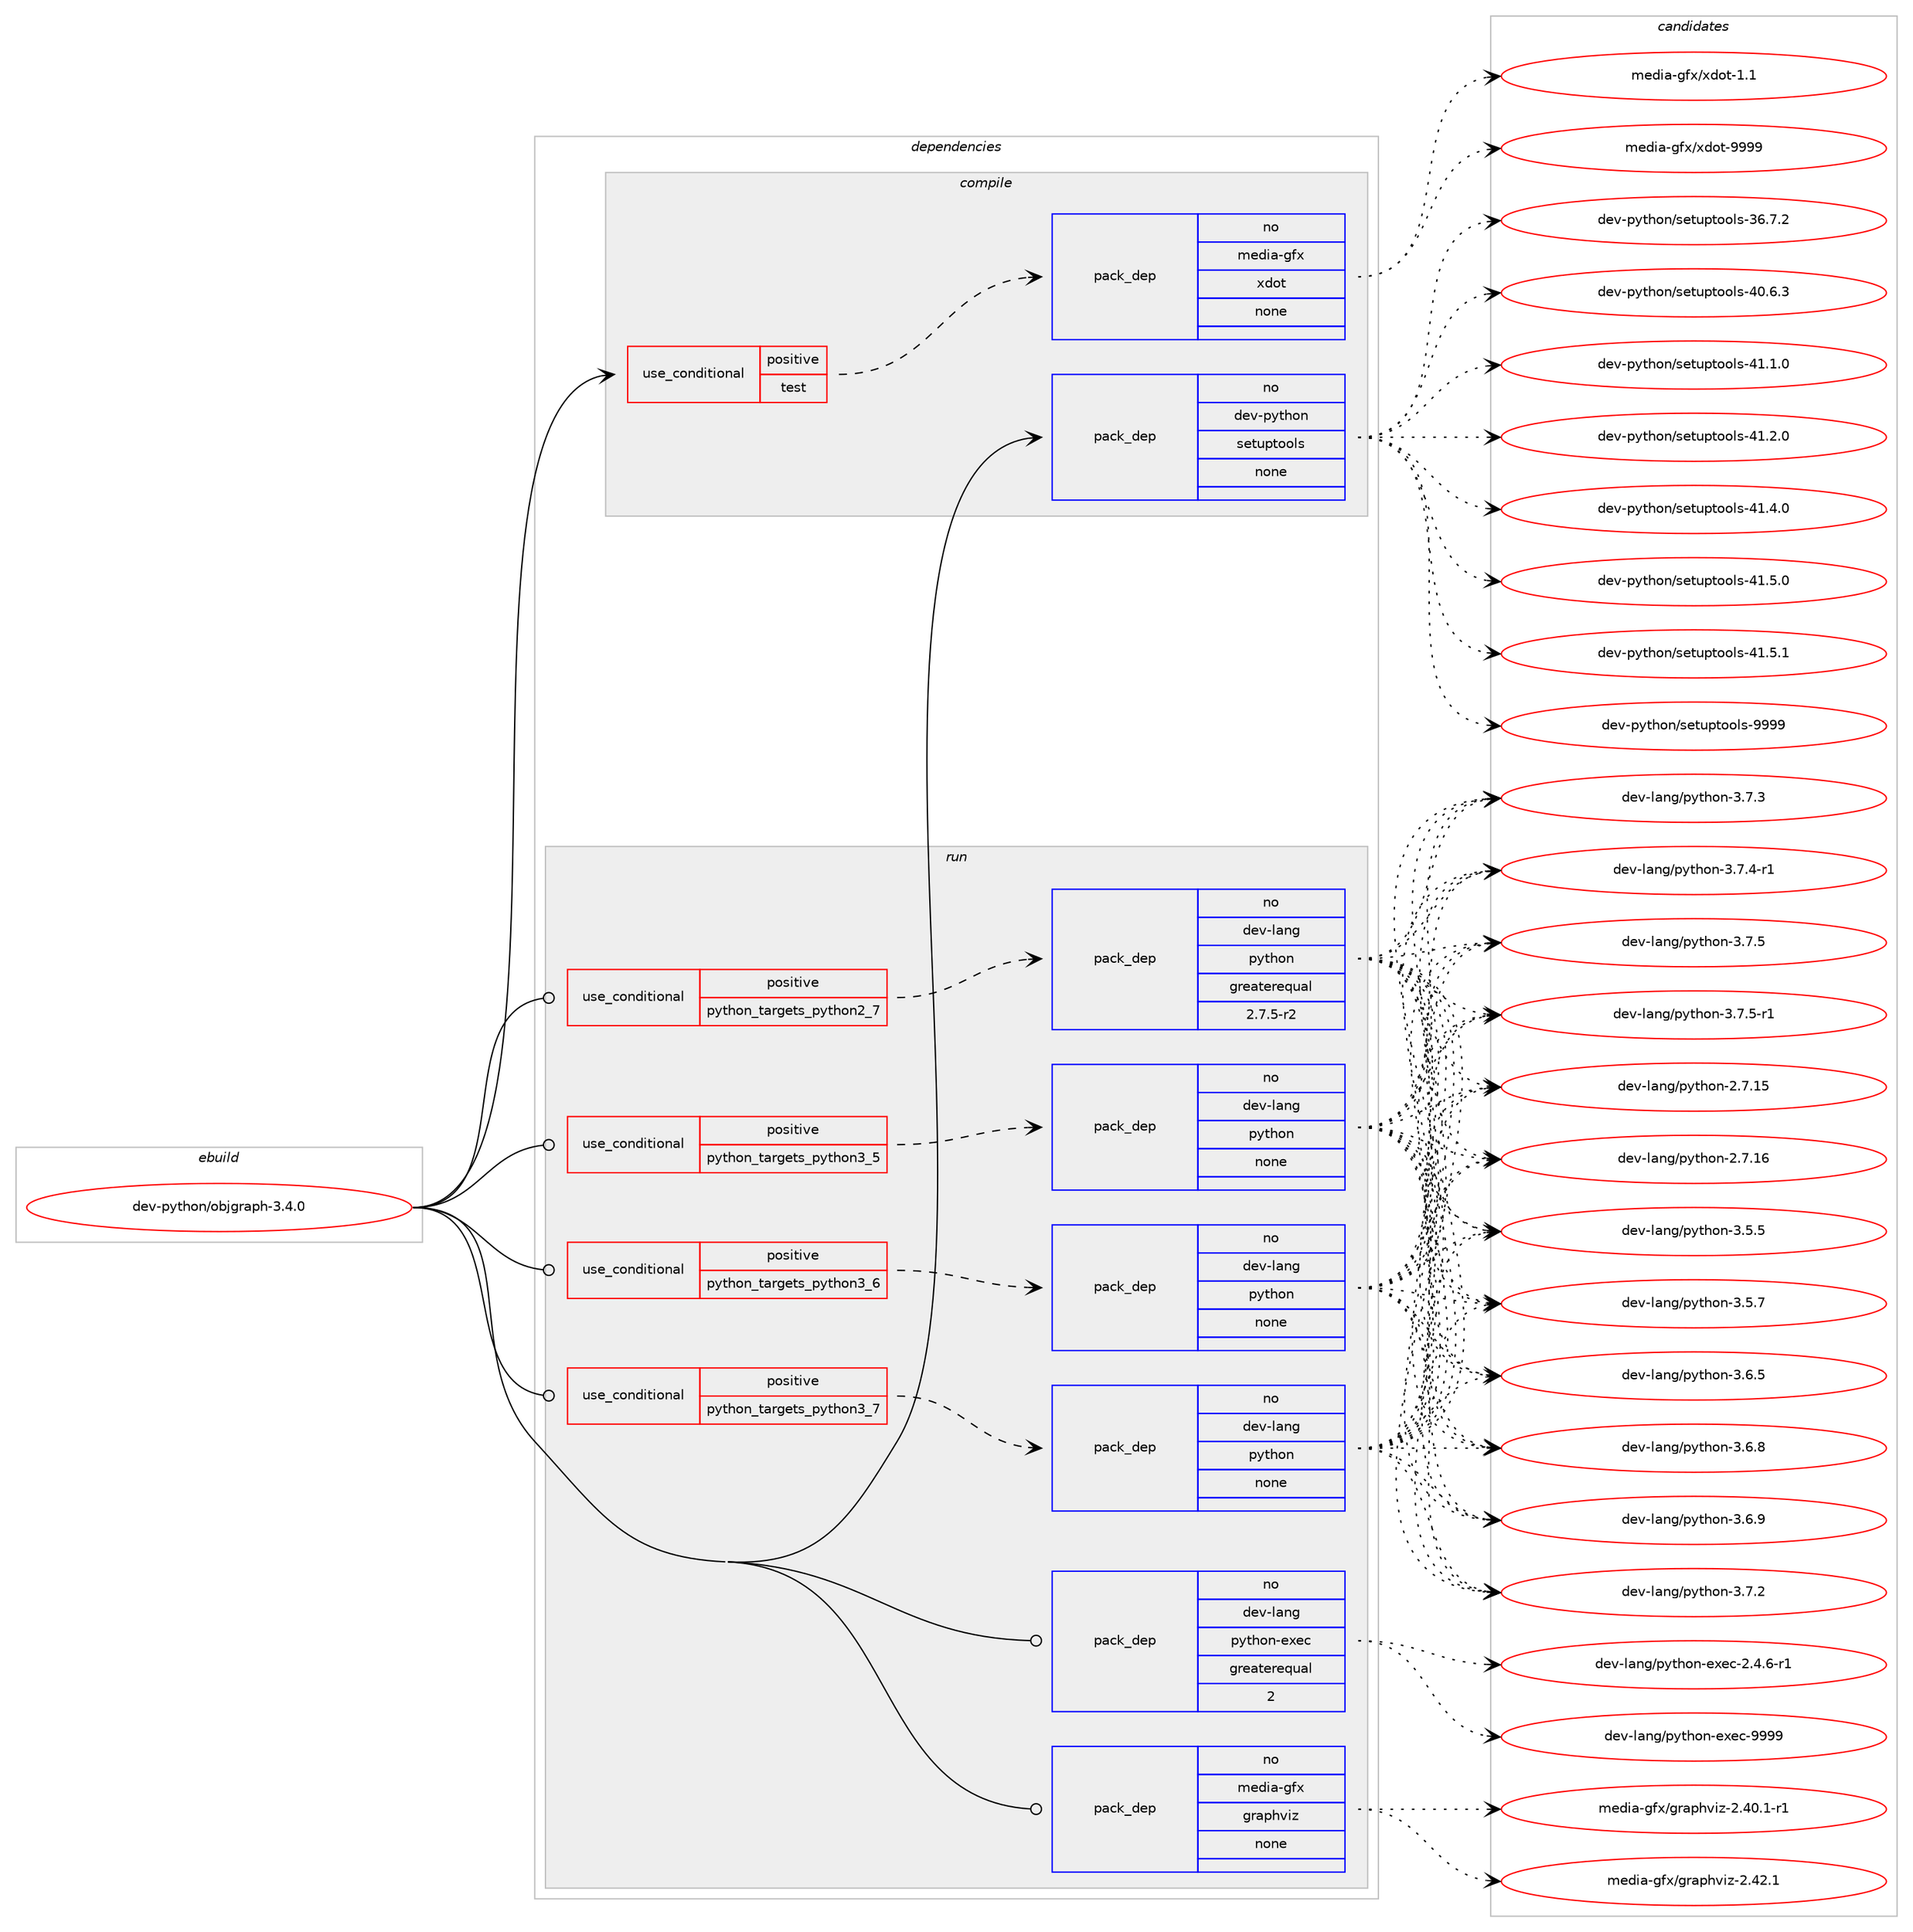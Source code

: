 digraph prolog {

# *************
# Graph options
# *************

newrank=true;
concentrate=true;
compound=true;
graph [rankdir=LR,fontname=Helvetica,fontsize=10,ranksep=1.5];#, ranksep=2.5, nodesep=0.2];
edge  [arrowhead=vee];
node  [fontname=Helvetica,fontsize=10];

# **********
# The ebuild
# **********

subgraph cluster_leftcol {
color=gray;
rank=same;
label=<<i>ebuild</i>>;
id [label="dev-python/objgraph-3.4.0", color=red, width=4, href="../dev-python/objgraph-3.4.0.svg"];
}

# ****************
# The dependencies
# ****************

subgraph cluster_midcol {
color=gray;
label=<<i>dependencies</i>>;
subgraph cluster_compile {
fillcolor="#eeeeee";
style=filled;
label=<<i>compile</i>>;
subgraph cond143519 {
dependency617783 [label=<<TABLE BORDER="0" CELLBORDER="1" CELLSPACING="0" CELLPADDING="4"><TR><TD ROWSPAN="3" CELLPADDING="10">use_conditional</TD></TR><TR><TD>positive</TD></TR><TR><TD>test</TD></TR></TABLE>>, shape=none, color=red];
subgraph pack462456 {
dependency617784 [label=<<TABLE BORDER="0" CELLBORDER="1" CELLSPACING="0" CELLPADDING="4" WIDTH="220"><TR><TD ROWSPAN="6" CELLPADDING="30">pack_dep</TD></TR><TR><TD WIDTH="110">no</TD></TR><TR><TD>media-gfx</TD></TR><TR><TD>xdot</TD></TR><TR><TD>none</TD></TR><TR><TD></TD></TR></TABLE>>, shape=none, color=blue];
}
dependency617783:e -> dependency617784:w [weight=20,style="dashed",arrowhead="vee"];
}
id:e -> dependency617783:w [weight=20,style="solid",arrowhead="vee"];
subgraph pack462457 {
dependency617785 [label=<<TABLE BORDER="0" CELLBORDER="1" CELLSPACING="0" CELLPADDING="4" WIDTH="220"><TR><TD ROWSPAN="6" CELLPADDING="30">pack_dep</TD></TR><TR><TD WIDTH="110">no</TD></TR><TR><TD>dev-python</TD></TR><TR><TD>setuptools</TD></TR><TR><TD>none</TD></TR><TR><TD></TD></TR></TABLE>>, shape=none, color=blue];
}
id:e -> dependency617785:w [weight=20,style="solid",arrowhead="vee"];
}
subgraph cluster_compileandrun {
fillcolor="#eeeeee";
style=filled;
label=<<i>compile and run</i>>;
}
subgraph cluster_run {
fillcolor="#eeeeee";
style=filled;
label=<<i>run</i>>;
subgraph cond143520 {
dependency617786 [label=<<TABLE BORDER="0" CELLBORDER="1" CELLSPACING="0" CELLPADDING="4"><TR><TD ROWSPAN="3" CELLPADDING="10">use_conditional</TD></TR><TR><TD>positive</TD></TR><TR><TD>python_targets_python2_7</TD></TR></TABLE>>, shape=none, color=red];
subgraph pack462458 {
dependency617787 [label=<<TABLE BORDER="0" CELLBORDER="1" CELLSPACING="0" CELLPADDING="4" WIDTH="220"><TR><TD ROWSPAN="6" CELLPADDING="30">pack_dep</TD></TR><TR><TD WIDTH="110">no</TD></TR><TR><TD>dev-lang</TD></TR><TR><TD>python</TD></TR><TR><TD>greaterequal</TD></TR><TR><TD>2.7.5-r2</TD></TR></TABLE>>, shape=none, color=blue];
}
dependency617786:e -> dependency617787:w [weight=20,style="dashed",arrowhead="vee"];
}
id:e -> dependency617786:w [weight=20,style="solid",arrowhead="odot"];
subgraph cond143521 {
dependency617788 [label=<<TABLE BORDER="0" CELLBORDER="1" CELLSPACING="0" CELLPADDING="4"><TR><TD ROWSPAN="3" CELLPADDING="10">use_conditional</TD></TR><TR><TD>positive</TD></TR><TR><TD>python_targets_python3_5</TD></TR></TABLE>>, shape=none, color=red];
subgraph pack462459 {
dependency617789 [label=<<TABLE BORDER="0" CELLBORDER="1" CELLSPACING="0" CELLPADDING="4" WIDTH="220"><TR><TD ROWSPAN="6" CELLPADDING="30">pack_dep</TD></TR><TR><TD WIDTH="110">no</TD></TR><TR><TD>dev-lang</TD></TR><TR><TD>python</TD></TR><TR><TD>none</TD></TR><TR><TD></TD></TR></TABLE>>, shape=none, color=blue];
}
dependency617788:e -> dependency617789:w [weight=20,style="dashed",arrowhead="vee"];
}
id:e -> dependency617788:w [weight=20,style="solid",arrowhead="odot"];
subgraph cond143522 {
dependency617790 [label=<<TABLE BORDER="0" CELLBORDER="1" CELLSPACING="0" CELLPADDING="4"><TR><TD ROWSPAN="3" CELLPADDING="10">use_conditional</TD></TR><TR><TD>positive</TD></TR><TR><TD>python_targets_python3_6</TD></TR></TABLE>>, shape=none, color=red];
subgraph pack462460 {
dependency617791 [label=<<TABLE BORDER="0" CELLBORDER="1" CELLSPACING="0" CELLPADDING="4" WIDTH="220"><TR><TD ROWSPAN="6" CELLPADDING="30">pack_dep</TD></TR><TR><TD WIDTH="110">no</TD></TR><TR><TD>dev-lang</TD></TR><TR><TD>python</TD></TR><TR><TD>none</TD></TR><TR><TD></TD></TR></TABLE>>, shape=none, color=blue];
}
dependency617790:e -> dependency617791:w [weight=20,style="dashed",arrowhead="vee"];
}
id:e -> dependency617790:w [weight=20,style="solid",arrowhead="odot"];
subgraph cond143523 {
dependency617792 [label=<<TABLE BORDER="0" CELLBORDER="1" CELLSPACING="0" CELLPADDING="4"><TR><TD ROWSPAN="3" CELLPADDING="10">use_conditional</TD></TR><TR><TD>positive</TD></TR><TR><TD>python_targets_python3_7</TD></TR></TABLE>>, shape=none, color=red];
subgraph pack462461 {
dependency617793 [label=<<TABLE BORDER="0" CELLBORDER="1" CELLSPACING="0" CELLPADDING="4" WIDTH="220"><TR><TD ROWSPAN="6" CELLPADDING="30">pack_dep</TD></TR><TR><TD WIDTH="110">no</TD></TR><TR><TD>dev-lang</TD></TR><TR><TD>python</TD></TR><TR><TD>none</TD></TR><TR><TD></TD></TR></TABLE>>, shape=none, color=blue];
}
dependency617792:e -> dependency617793:w [weight=20,style="dashed",arrowhead="vee"];
}
id:e -> dependency617792:w [weight=20,style="solid",arrowhead="odot"];
subgraph pack462462 {
dependency617794 [label=<<TABLE BORDER="0" CELLBORDER="1" CELLSPACING="0" CELLPADDING="4" WIDTH="220"><TR><TD ROWSPAN="6" CELLPADDING="30">pack_dep</TD></TR><TR><TD WIDTH="110">no</TD></TR><TR><TD>dev-lang</TD></TR><TR><TD>python-exec</TD></TR><TR><TD>greaterequal</TD></TR><TR><TD>2</TD></TR></TABLE>>, shape=none, color=blue];
}
id:e -> dependency617794:w [weight=20,style="solid",arrowhead="odot"];
subgraph pack462463 {
dependency617795 [label=<<TABLE BORDER="0" CELLBORDER="1" CELLSPACING="0" CELLPADDING="4" WIDTH="220"><TR><TD ROWSPAN="6" CELLPADDING="30">pack_dep</TD></TR><TR><TD WIDTH="110">no</TD></TR><TR><TD>media-gfx</TD></TR><TR><TD>graphviz</TD></TR><TR><TD>none</TD></TR><TR><TD></TD></TR></TABLE>>, shape=none, color=blue];
}
id:e -> dependency617795:w [weight=20,style="solid",arrowhead="odot"];
}
}

# **************
# The candidates
# **************

subgraph cluster_choices {
rank=same;
color=gray;
label=<<i>candidates</i>>;

subgraph choice462456 {
color=black;
nodesep=1;
choice10910110010597451031021204712010011111645494649 [label="media-gfx/xdot-1.1", color=red, width=4,href="../media-gfx/xdot-1.1.svg"];
choice1091011001059745103102120471201001111164557575757 [label="media-gfx/xdot-9999", color=red, width=4,href="../media-gfx/xdot-9999.svg"];
dependency617784:e -> choice10910110010597451031021204712010011111645494649:w [style=dotted,weight="100"];
dependency617784:e -> choice1091011001059745103102120471201001111164557575757:w [style=dotted,weight="100"];
}
subgraph choice462457 {
color=black;
nodesep=1;
choice100101118451121211161041111104711510111611711211611111110811545515446554650 [label="dev-python/setuptools-36.7.2", color=red, width=4,href="../dev-python/setuptools-36.7.2.svg"];
choice100101118451121211161041111104711510111611711211611111110811545524846544651 [label="dev-python/setuptools-40.6.3", color=red, width=4,href="../dev-python/setuptools-40.6.3.svg"];
choice100101118451121211161041111104711510111611711211611111110811545524946494648 [label="dev-python/setuptools-41.1.0", color=red, width=4,href="../dev-python/setuptools-41.1.0.svg"];
choice100101118451121211161041111104711510111611711211611111110811545524946504648 [label="dev-python/setuptools-41.2.0", color=red, width=4,href="../dev-python/setuptools-41.2.0.svg"];
choice100101118451121211161041111104711510111611711211611111110811545524946524648 [label="dev-python/setuptools-41.4.0", color=red, width=4,href="../dev-python/setuptools-41.4.0.svg"];
choice100101118451121211161041111104711510111611711211611111110811545524946534648 [label="dev-python/setuptools-41.5.0", color=red, width=4,href="../dev-python/setuptools-41.5.0.svg"];
choice100101118451121211161041111104711510111611711211611111110811545524946534649 [label="dev-python/setuptools-41.5.1", color=red, width=4,href="../dev-python/setuptools-41.5.1.svg"];
choice10010111845112121116104111110471151011161171121161111111081154557575757 [label="dev-python/setuptools-9999", color=red, width=4,href="../dev-python/setuptools-9999.svg"];
dependency617785:e -> choice100101118451121211161041111104711510111611711211611111110811545515446554650:w [style=dotted,weight="100"];
dependency617785:e -> choice100101118451121211161041111104711510111611711211611111110811545524846544651:w [style=dotted,weight="100"];
dependency617785:e -> choice100101118451121211161041111104711510111611711211611111110811545524946494648:w [style=dotted,weight="100"];
dependency617785:e -> choice100101118451121211161041111104711510111611711211611111110811545524946504648:w [style=dotted,weight="100"];
dependency617785:e -> choice100101118451121211161041111104711510111611711211611111110811545524946524648:w [style=dotted,weight="100"];
dependency617785:e -> choice100101118451121211161041111104711510111611711211611111110811545524946534648:w [style=dotted,weight="100"];
dependency617785:e -> choice100101118451121211161041111104711510111611711211611111110811545524946534649:w [style=dotted,weight="100"];
dependency617785:e -> choice10010111845112121116104111110471151011161171121161111111081154557575757:w [style=dotted,weight="100"];
}
subgraph choice462458 {
color=black;
nodesep=1;
choice10010111845108971101034711212111610411111045504655464953 [label="dev-lang/python-2.7.15", color=red, width=4,href="../dev-lang/python-2.7.15.svg"];
choice10010111845108971101034711212111610411111045504655464954 [label="dev-lang/python-2.7.16", color=red, width=4,href="../dev-lang/python-2.7.16.svg"];
choice100101118451089711010347112121116104111110455146534653 [label="dev-lang/python-3.5.5", color=red, width=4,href="../dev-lang/python-3.5.5.svg"];
choice100101118451089711010347112121116104111110455146534655 [label="dev-lang/python-3.5.7", color=red, width=4,href="../dev-lang/python-3.5.7.svg"];
choice100101118451089711010347112121116104111110455146544653 [label="dev-lang/python-3.6.5", color=red, width=4,href="../dev-lang/python-3.6.5.svg"];
choice100101118451089711010347112121116104111110455146544656 [label="dev-lang/python-3.6.8", color=red, width=4,href="../dev-lang/python-3.6.8.svg"];
choice100101118451089711010347112121116104111110455146544657 [label="dev-lang/python-3.6.9", color=red, width=4,href="../dev-lang/python-3.6.9.svg"];
choice100101118451089711010347112121116104111110455146554650 [label="dev-lang/python-3.7.2", color=red, width=4,href="../dev-lang/python-3.7.2.svg"];
choice100101118451089711010347112121116104111110455146554651 [label="dev-lang/python-3.7.3", color=red, width=4,href="../dev-lang/python-3.7.3.svg"];
choice1001011184510897110103471121211161041111104551465546524511449 [label="dev-lang/python-3.7.4-r1", color=red, width=4,href="../dev-lang/python-3.7.4-r1.svg"];
choice100101118451089711010347112121116104111110455146554653 [label="dev-lang/python-3.7.5", color=red, width=4,href="../dev-lang/python-3.7.5.svg"];
choice1001011184510897110103471121211161041111104551465546534511449 [label="dev-lang/python-3.7.5-r1", color=red, width=4,href="../dev-lang/python-3.7.5-r1.svg"];
dependency617787:e -> choice10010111845108971101034711212111610411111045504655464953:w [style=dotted,weight="100"];
dependency617787:e -> choice10010111845108971101034711212111610411111045504655464954:w [style=dotted,weight="100"];
dependency617787:e -> choice100101118451089711010347112121116104111110455146534653:w [style=dotted,weight="100"];
dependency617787:e -> choice100101118451089711010347112121116104111110455146534655:w [style=dotted,weight="100"];
dependency617787:e -> choice100101118451089711010347112121116104111110455146544653:w [style=dotted,weight="100"];
dependency617787:e -> choice100101118451089711010347112121116104111110455146544656:w [style=dotted,weight="100"];
dependency617787:e -> choice100101118451089711010347112121116104111110455146544657:w [style=dotted,weight="100"];
dependency617787:e -> choice100101118451089711010347112121116104111110455146554650:w [style=dotted,weight="100"];
dependency617787:e -> choice100101118451089711010347112121116104111110455146554651:w [style=dotted,weight="100"];
dependency617787:e -> choice1001011184510897110103471121211161041111104551465546524511449:w [style=dotted,weight="100"];
dependency617787:e -> choice100101118451089711010347112121116104111110455146554653:w [style=dotted,weight="100"];
dependency617787:e -> choice1001011184510897110103471121211161041111104551465546534511449:w [style=dotted,weight="100"];
}
subgraph choice462459 {
color=black;
nodesep=1;
choice10010111845108971101034711212111610411111045504655464953 [label="dev-lang/python-2.7.15", color=red, width=4,href="../dev-lang/python-2.7.15.svg"];
choice10010111845108971101034711212111610411111045504655464954 [label="dev-lang/python-2.7.16", color=red, width=4,href="../dev-lang/python-2.7.16.svg"];
choice100101118451089711010347112121116104111110455146534653 [label="dev-lang/python-3.5.5", color=red, width=4,href="../dev-lang/python-3.5.5.svg"];
choice100101118451089711010347112121116104111110455146534655 [label="dev-lang/python-3.5.7", color=red, width=4,href="../dev-lang/python-3.5.7.svg"];
choice100101118451089711010347112121116104111110455146544653 [label="dev-lang/python-3.6.5", color=red, width=4,href="../dev-lang/python-3.6.5.svg"];
choice100101118451089711010347112121116104111110455146544656 [label="dev-lang/python-3.6.8", color=red, width=4,href="../dev-lang/python-3.6.8.svg"];
choice100101118451089711010347112121116104111110455146544657 [label="dev-lang/python-3.6.9", color=red, width=4,href="../dev-lang/python-3.6.9.svg"];
choice100101118451089711010347112121116104111110455146554650 [label="dev-lang/python-3.7.2", color=red, width=4,href="../dev-lang/python-3.7.2.svg"];
choice100101118451089711010347112121116104111110455146554651 [label="dev-lang/python-3.7.3", color=red, width=4,href="../dev-lang/python-3.7.3.svg"];
choice1001011184510897110103471121211161041111104551465546524511449 [label="dev-lang/python-3.7.4-r1", color=red, width=4,href="../dev-lang/python-3.7.4-r1.svg"];
choice100101118451089711010347112121116104111110455146554653 [label="dev-lang/python-3.7.5", color=red, width=4,href="../dev-lang/python-3.7.5.svg"];
choice1001011184510897110103471121211161041111104551465546534511449 [label="dev-lang/python-3.7.5-r1", color=red, width=4,href="../dev-lang/python-3.7.5-r1.svg"];
dependency617789:e -> choice10010111845108971101034711212111610411111045504655464953:w [style=dotted,weight="100"];
dependency617789:e -> choice10010111845108971101034711212111610411111045504655464954:w [style=dotted,weight="100"];
dependency617789:e -> choice100101118451089711010347112121116104111110455146534653:w [style=dotted,weight="100"];
dependency617789:e -> choice100101118451089711010347112121116104111110455146534655:w [style=dotted,weight="100"];
dependency617789:e -> choice100101118451089711010347112121116104111110455146544653:w [style=dotted,weight="100"];
dependency617789:e -> choice100101118451089711010347112121116104111110455146544656:w [style=dotted,weight="100"];
dependency617789:e -> choice100101118451089711010347112121116104111110455146544657:w [style=dotted,weight="100"];
dependency617789:e -> choice100101118451089711010347112121116104111110455146554650:w [style=dotted,weight="100"];
dependency617789:e -> choice100101118451089711010347112121116104111110455146554651:w [style=dotted,weight="100"];
dependency617789:e -> choice1001011184510897110103471121211161041111104551465546524511449:w [style=dotted,weight="100"];
dependency617789:e -> choice100101118451089711010347112121116104111110455146554653:w [style=dotted,weight="100"];
dependency617789:e -> choice1001011184510897110103471121211161041111104551465546534511449:w [style=dotted,weight="100"];
}
subgraph choice462460 {
color=black;
nodesep=1;
choice10010111845108971101034711212111610411111045504655464953 [label="dev-lang/python-2.7.15", color=red, width=4,href="../dev-lang/python-2.7.15.svg"];
choice10010111845108971101034711212111610411111045504655464954 [label="dev-lang/python-2.7.16", color=red, width=4,href="../dev-lang/python-2.7.16.svg"];
choice100101118451089711010347112121116104111110455146534653 [label="dev-lang/python-3.5.5", color=red, width=4,href="../dev-lang/python-3.5.5.svg"];
choice100101118451089711010347112121116104111110455146534655 [label="dev-lang/python-3.5.7", color=red, width=4,href="../dev-lang/python-3.5.7.svg"];
choice100101118451089711010347112121116104111110455146544653 [label="dev-lang/python-3.6.5", color=red, width=4,href="../dev-lang/python-3.6.5.svg"];
choice100101118451089711010347112121116104111110455146544656 [label="dev-lang/python-3.6.8", color=red, width=4,href="../dev-lang/python-3.6.8.svg"];
choice100101118451089711010347112121116104111110455146544657 [label="dev-lang/python-3.6.9", color=red, width=4,href="../dev-lang/python-3.6.9.svg"];
choice100101118451089711010347112121116104111110455146554650 [label="dev-lang/python-3.7.2", color=red, width=4,href="../dev-lang/python-3.7.2.svg"];
choice100101118451089711010347112121116104111110455146554651 [label="dev-lang/python-3.7.3", color=red, width=4,href="../dev-lang/python-3.7.3.svg"];
choice1001011184510897110103471121211161041111104551465546524511449 [label="dev-lang/python-3.7.4-r1", color=red, width=4,href="../dev-lang/python-3.7.4-r1.svg"];
choice100101118451089711010347112121116104111110455146554653 [label="dev-lang/python-3.7.5", color=red, width=4,href="../dev-lang/python-3.7.5.svg"];
choice1001011184510897110103471121211161041111104551465546534511449 [label="dev-lang/python-3.7.5-r1", color=red, width=4,href="../dev-lang/python-3.7.5-r1.svg"];
dependency617791:e -> choice10010111845108971101034711212111610411111045504655464953:w [style=dotted,weight="100"];
dependency617791:e -> choice10010111845108971101034711212111610411111045504655464954:w [style=dotted,weight="100"];
dependency617791:e -> choice100101118451089711010347112121116104111110455146534653:w [style=dotted,weight="100"];
dependency617791:e -> choice100101118451089711010347112121116104111110455146534655:w [style=dotted,weight="100"];
dependency617791:e -> choice100101118451089711010347112121116104111110455146544653:w [style=dotted,weight="100"];
dependency617791:e -> choice100101118451089711010347112121116104111110455146544656:w [style=dotted,weight="100"];
dependency617791:e -> choice100101118451089711010347112121116104111110455146544657:w [style=dotted,weight="100"];
dependency617791:e -> choice100101118451089711010347112121116104111110455146554650:w [style=dotted,weight="100"];
dependency617791:e -> choice100101118451089711010347112121116104111110455146554651:w [style=dotted,weight="100"];
dependency617791:e -> choice1001011184510897110103471121211161041111104551465546524511449:w [style=dotted,weight="100"];
dependency617791:e -> choice100101118451089711010347112121116104111110455146554653:w [style=dotted,weight="100"];
dependency617791:e -> choice1001011184510897110103471121211161041111104551465546534511449:w [style=dotted,weight="100"];
}
subgraph choice462461 {
color=black;
nodesep=1;
choice10010111845108971101034711212111610411111045504655464953 [label="dev-lang/python-2.7.15", color=red, width=4,href="../dev-lang/python-2.7.15.svg"];
choice10010111845108971101034711212111610411111045504655464954 [label="dev-lang/python-2.7.16", color=red, width=4,href="../dev-lang/python-2.7.16.svg"];
choice100101118451089711010347112121116104111110455146534653 [label="dev-lang/python-3.5.5", color=red, width=4,href="../dev-lang/python-3.5.5.svg"];
choice100101118451089711010347112121116104111110455146534655 [label="dev-lang/python-3.5.7", color=red, width=4,href="../dev-lang/python-3.5.7.svg"];
choice100101118451089711010347112121116104111110455146544653 [label="dev-lang/python-3.6.5", color=red, width=4,href="../dev-lang/python-3.6.5.svg"];
choice100101118451089711010347112121116104111110455146544656 [label="dev-lang/python-3.6.8", color=red, width=4,href="../dev-lang/python-3.6.8.svg"];
choice100101118451089711010347112121116104111110455146544657 [label="dev-lang/python-3.6.9", color=red, width=4,href="../dev-lang/python-3.6.9.svg"];
choice100101118451089711010347112121116104111110455146554650 [label="dev-lang/python-3.7.2", color=red, width=4,href="../dev-lang/python-3.7.2.svg"];
choice100101118451089711010347112121116104111110455146554651 [label="dev-lang/python-3.7.3", color=red, width=4,href="../dev-lang/python-3.7.3.svg"];
choice1001011184510897110103471121211161041111104551465546524511449 [label="dev-lang/python-3.7.4-r1", color=red, width=4,href="../dev-lang/python-3.7.4-r1.svg"];
choice100101118451089711010347112121116104111110455146554653 [label="dev-lang/python-3.7.5", color=red, width=4,href="../dev-lang/python-3.7.5.svg"];
choice1001011184510897110103471121211161041111104551465546534511449 [label="dev-lang/python-3.7.5-r1", color=red, width=4,href="../dev-lang/python-3.7.5-r1.svg"];
dependency617793:e -> choice10010111845108971101034711212111610411111045504655464953:w [style=dotted,weight="100"];
dependency617793:e -> choice10010111845108971101034711212111610411111045504655464954:w [style=dotted,weight="100"];
dependency617793:e -> choice100101118451089711010347112121116104111110455146534653:w [style=dotted,weight="100"];
dependency617793:e -> choice100101118451089711010347112121116104111110455146534655:w [style=dotted,weight="100"];
dependency617793:e -> choice100101118451089711010347112121116104111110455146544653:w [style=dotted,weight="100"];
dependency617793:e -> choice100101118451089711010347112121116104111110455146544656:w [style=dotted,weight="100"];
dependency617793:e -> choice100101118451089711010347112121116104111110455146544657:w [style=dotted,weight="100"];
dependency617793:e -> choice100101118451089711010347112121116104111110455146554650:w [style=dotted,weight="100"];
dependency617793:e -> choice100101118451089711010347112121116104111110455146554651:w [style=dotted,weight="100"];
dependency617793:e -> choice1001011184510897110103471121211161041111104551465546524511449:w [style=dotted,weight="100"];
dependency617793:e -> choice100101118451089711010347112121116104111110455146554653:w [style=dotted,weight="100"];
dependency617793:e -> choice1001011184510897110103471121211161041111104551465546534511449:w [style=dotted,weight="100"];
}
subgraph choice462462 {
color=black;
nodesep=1;
choice10010111845108971101034711212111610411111045101120101994550465246544511449 [label="dev-lang/python-exec-2.4.6-r1", color=red, width=4,href="../dev-lang/python-exec-2.4.6-r1.svg"];
choice10010111845108971101034711212111610411111045101120101994557575757 [label="dev-lang/python-exec-9999", color=red, width=4,href="../dev-lang/python-exec-9999.svg"];
dependency617794:e -> choice10010111845108971101034711212111610411111045101120101994550465246544511449:w [style=dotted,weight="100"];
dependency617794:e -> choice10010111845108971101034711212111610411111045101120101994557575757:w [style=dotted,weight="100"];
}
subgraph choice462463 {
color=black;
nodesep=1;
choice10910110010597451031021204710311497112104118105122455046524846494511449 [label="media-gfx/graphviz-2.40.1-r1", color=red, width=4,href="../media-gfx/graphviz-2.40.1-r1.svg"];
choice1091011001059745103102120471031149711210411810512245504652504649 [label="media-gfx/graphviz-2.42.1", color=red, width=4,href="../media-gfx/graphviz-2.42.1.svg"];
dependency617795:e -> choice10910110010597451031021204710311497112104118105122455046524846494511449:w [style=dotted,weight="100"];
dependency617795:e -> choice1091011001059745103102120471031149711210411810512245504652504649:w [style=dotted,weight="100"];
}
}

}
